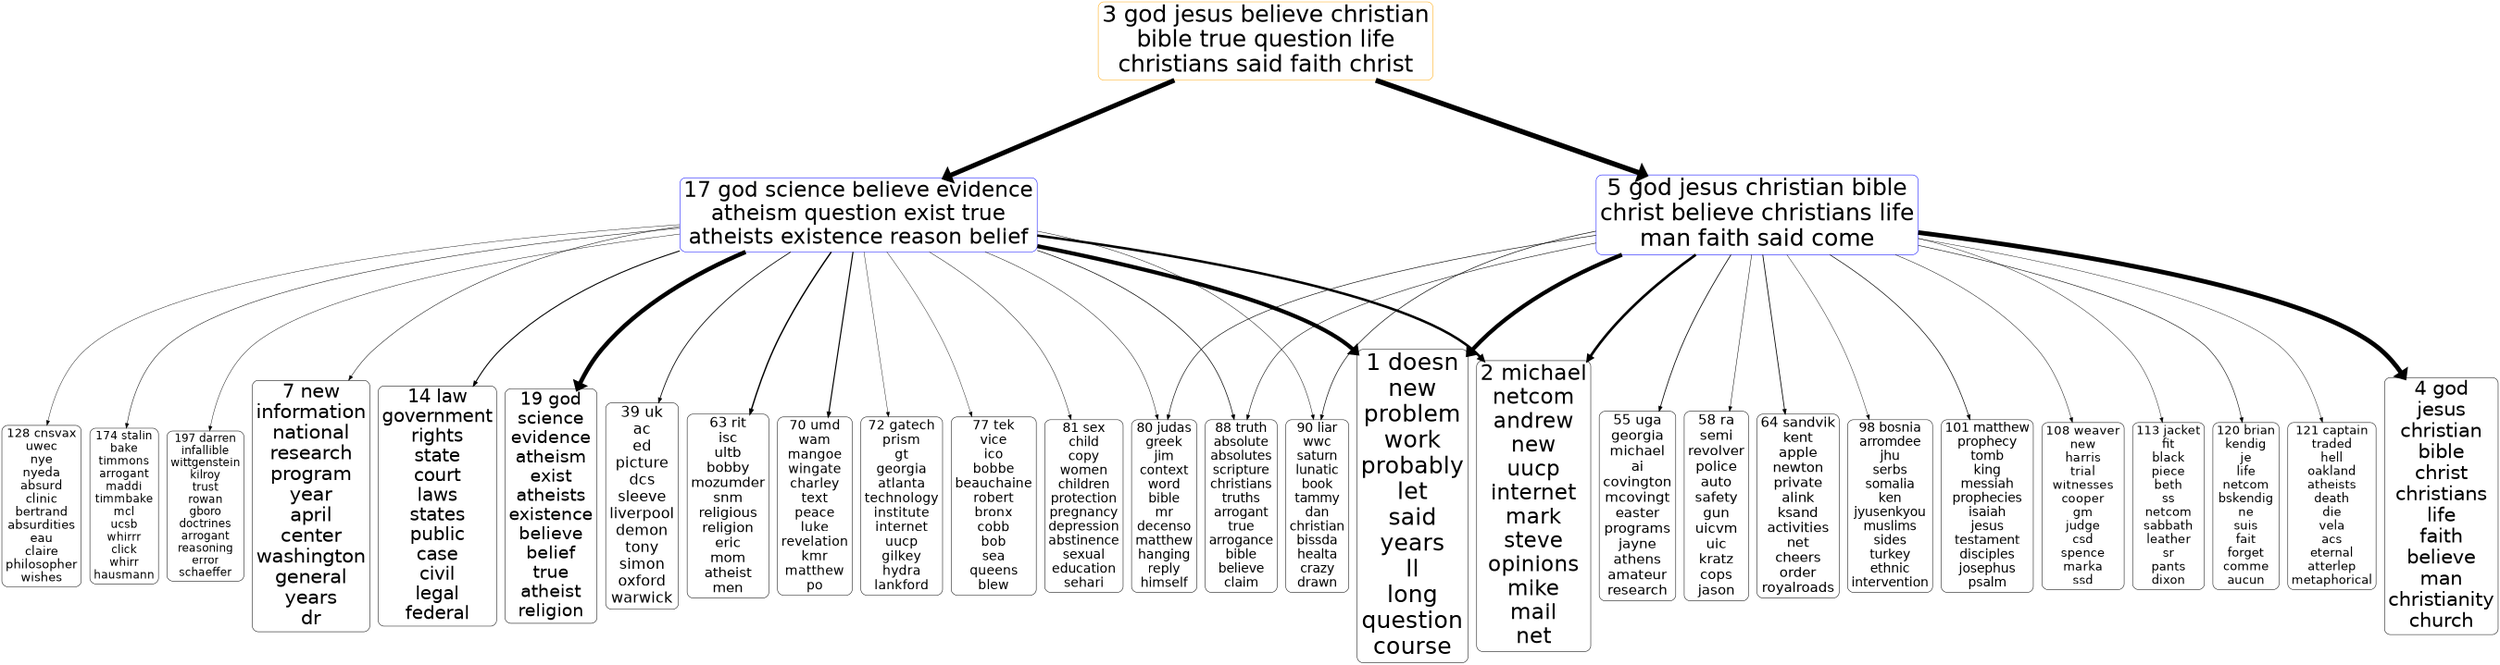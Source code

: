 digraph G {
size="18,18!";ranksep=4; ratio = auto; layers="1:2:3:4:5";
graph [fontname = "helvetica"];node [fontname = "helvetica"];edge [fontname = "helvetica"];ranksep=2.8;
"3_3" [ rank =3,fontsize =48.4599, shape=box, style="rounded", color=orange, label="3 god jesus believe christian
bible true question life
christians said faith christ"]
"3_3" -> "2_5" [penwidth=10.9848,dir=forward]
"2_5" [rank =4,fontsize =48.7646, shape=box, style="rounded", color=blue,label="5 god jesus christian bible
christ believe christians life
man faith said come"]
"3_3" -> "2_17" [penwidth=10.1637,dir=forward]
"2_17" [rank =4,fontsize =45.6348, shape=box, style="rounded", color=blue,label="17 god science believe evidence
atheism question exist true
atheists existence reason belief"]
"2_5" [ rank =2,fontsize =48.7646, shape=box, style="rounded", color=blue, label="5 god jesus christian bible
christ believe christians life
man faith said come"]
"2_5" -> "1_1" [penwidth=8.7148,dir=forward]
"1_1" [rank =3,fontsize =50, shape=box, style="rounded", color=black,label="1 doesn
new
problem
work
probably
let
said
years
ll
long
question
course"]
"2_5" -> "1_2" [penwidth=5.5705,dir=forward]
"1_2" [rank =3,fontsize =46.1741, shape=box, style="rounded", color=black,label="2 michael
netcom
andrew
new
uucp
internet
mark
steve
opinions
mike
mail
net"]
"2_5" -> "1_4" [penwidth=9.8213,dir=forward]
"1_4" [rank =3,fontsize =40.756, shape=box, style="rounded", color=black,label="4 god
jesus
christian
bible
christ
christians
life
faith
believe
man
christianity
church"]
"2_5" -> "1_55" [penwidth=1.5769,dir=forward]
"1_55" [rank =3,fontsize =29.6875, shape=box, style="rounded", color=black,label="55 uga
georgia
michael
ai
covington
mcovingt
easter
programs
jayne
athens
amateur
research"]
"2_5" -> "1_58" [penwidth=0.97648,dir=forward]
"1_58" [rank =3,fontsize =29.601, shape=box, style="rounded", color=black,label="58 ra
semi
revolver
police
auto
safety
gun
uicvm
uic
kratz
cops
jason"]
"2_5" -> "1_64" [penwidth=1.6528,dir=forward]
"1_64" [rank =3,fontsize =28.9778, shape=box, style="rounded", color=black,label="64 sandvik
kent
apple
newton
private
alink
ksand
activities
net
cheers
order
royalroads"]
"2_5" -> "1_80" [penwidth=1.2269,dir=forward]
"1_80" [rank =3,fontsize =27.6705, shape=box, style="rounded", color=black,label="80 judas
greek
jim
context
word
bible
mr
decenso
matthew
hanging
reply
himself"]
"2_5" -> "1_88" [penwidth=1.1088,dir=forward]
"1_88" [rank =3,fontsize =27.2275, shape=box, style="rounded", color=black,label="88 truth
absolute
absolutes
scripture
christians
truths
arrogant
true
arrogance
bible
believe
claim"]
"2_5" -> "1_90" [penwidth=1.2998,dir=forward]
"1_90" [rank =3,fontsize =27.1865, shape=box, style="rounded", color=black,label="90 liar
wwc
saturn
lunatic
book
tammy
dan
christian
bissda
healta
crazy
drawn"]
"2_5" -> "1_98" [penwidth=0.82315,dir=forward]
"1_98" [rank =3,fontsize =26.9347, shape=box, style="rounded", color=black,label="98 bosnia
arromdee
jhu
serbs
somalia
ken
jyusenkyou
muslims
sides
turkey
ethnic
intervention"]
"2_5" -> "1_101" [penwidth=1.3347,dir=forward]
"1_101" [rank =3,fontsize =26.8644, shape=box, style="rounded", color=black,label="101 matthew
prophecy
tomb
king
messiah
prophecies
isaiah
jesus
testament
disciples
josephus
psalm"]
"2_5" -> "1_108" [penwidth=0.91153,dir=forward]
"1_108" [rank =3,fontsize =26.5495, shape=box, style="rounded", color=black,label="108 weaver
new
harris
trial
witnesses
cooper
gm
judge
csd
spence
marka
ssd"]
"2_5" -> "1_113" [penwidth=0.85959,dir=forward]
"1_113" [rank =3,fontsize =26.2857, shape=box, style="rounded", color=black,label="113 jacket
fit
black
piece
beth
ss
netcom
sabbath
leather
sr
pants
dixon"]
"2_5" -> "1_120" [penwidth=1.1225,dir=forward]
"1_120" [rank =3,fontsize =26.1187, shape=box, style="rounded", color=black,label="120 brian
kendig
je
life
netcom
bskendig
ne
suis
fait
forget
comme
aucun"]
"2_5" -> "1_121" [penwidth=0.84157,dir=forward]
"1_121" [rank =3,fontsize =26.0965, shape=box, style="rounded", color=black,label="121 captain
traded
hell
oakland
atheists
death
die
vela
acs
eternal
atterlep
metaphorical"]
"2_17" [ rank =2,fontsize =45.6348, shape=box, style="rounded", color=blue, label="17 god science believe evidence
atheism question exist true
atheists existence reason belief"]
"2_17" -> "1_1" [penwidth=8.6385,dir=forward]
"1_1" [rank =3,fontsize =50, shape=box, style="rounded", color=black,label="1 doesn
new
problem
work
probably
let
said
years
ll
long
question
course"]
"2_17" -> "1_2" [penwidth=5.2765,dir=forward]
"1_2" [rank =3,fontsize =46.1741, shape=box, style="rounded", color=black,label="2 michael
netcom
andrew
new
uucp
internet
mark
steve
opinions
mike
mail
net"]
"2_17" -> "1_7" [penwidth=0.99683,dir=forward]
"1_7" [rank =3,fontsize =40.4508, shape=box, style="rounded", color=black,label="7 new
information
national
research
program
year
april
center
washington
general
years
dr"]
"2_17" -> "1_14" [penwidth=2.1241,dir=forward]
"1_14" [rank =3,fontsize =38.5467, shape=box, style="rounded", color=black,label="14 law
government
rights
state
court
laws
states
public
case
civil
legal
federal"]
"2_17" -> "1_19" [penwidth=9.2158,dir=forward]
"1_19" [rank =3,fontsize =37.284, shape=box, style="rounded", color=black,label="19 god
science
evidence
atheism
exist
atheists
existence
believe
belief
true
atheist
religion"]
"2_17" -> "1_39" [penwidth=1.631,dir=forward]
"1_39" [rank =3,fontsize =32.2729, shape=box, style="rounded", color=black,label="39 uk
ac
ed
picture
dcs
sleeve
liverpool
demon
tony
simon
oxford
warwick"]
"2_17" -> "1_63" [penwidth=2.9089,dir=forward]
"1_63" [rank =3,fontsize =29.2582, shape=box, style="rounded", color=black,label="63 rit
isc
ultb
bobby
mozumder
snm
religious
religion
eric
mom
atheist
men"]
"2_17" -> "1_70" [penwidth=2.345,dir=forward]
"1_70" [rank =3,fontsize =28.4291, shape=box, style="rounded", color=black,label="70 umd
wam
mangoe
wingate
charley
text
peace
luke
revelation
kmr
matthew
po"]
"2_17" -> "1_72" [penwidth=0.78953,dir=forward]
"1_72" [rank =3,fontsize =28.348, shape=box, style="rounded", color=black,label="72 gatech
prism
gt
georgia
atlanta
technology
institute
internet
uucp
gilkey
hydra
lankford"]
"2_17" -> "1_77" [penwidth=0.78953,dir=forward]
"1_77" [rank =3,fontsize =27.9694, shape=box, style="rounded", color=black,label="77 tek
vice
ico
bobbe
beauchaine
robert
bronx
cobb
bob
sea
queens
blew"]
"2_17" -> "1_80" [penwidth=0.89917,dir=forward]
"1_80" [rank =3,fontsize =27.6705, shape=box, style="rounded", color=black,label="80 judas
greek
jim
context
word
bible
mr
decenso
matthew
hanging
reply
himself"]
"2_17" -> "1_81" [penwidth=0.89917,dir=forward]
"1_81" [rank =3,fontsize =27.6331, shape=box, style="rounded", color=black,label="81 sex
child
copy
women
children
protection
pregnancy
depression
abstinence
sexual
education
sehari"]
"2_17" -> "1_88" [penwidth=1.3854,dir=forward]
"1_88" [rank =3,fontsize =27.2275, shape=box, style="rounded", color=black,label="88 truth
absolute
absolutes
scripture
christians
truths
arrogant
true
arrogance
bible
believe
claim"]
"2_17" -> "1_90" [penwidth=0.93286,dir=forward]
"1_90" [rank =3,fontsize =27.1865, shape=box, style="rounded", color=black,label="90 liar
wwc
saturn
lunatic
book
tammy
dan
christian
bissda
healta
crazy
drawn"]
"2_17" -> "1_128" [penwidth=0.82769,dir=forward]
"1_128" [rank =3,fontsize =25.7774, shape=box, style="rounded", color=black,label="128 cnsvax
uwec
nye
nyeda
absurd
clinic
bertrand
absurdities
eau
claire
philosopher
wishes"]
"2_17" -> "1_174" [penwidth=0.99683,dir=forward]
"1_174" [rank =3,fontsize =24.3463, shape=box, style="rounded", color=black,label="174 stalin
bake
timmons
arrogant
maddi
timmbake
mcl
ucsb
whirrr
click
whirr
hausmann"]
"2_17" -> "1_197" [penwidth=0.86417,dir=forward]
"1_197" [rank =3,fontsize =23.8891, shape=box, style="rounded", color=black,label="197 darren
infallible
wittgenstein
kilroy
trust
rowan
gboro
doctrines
arrogant
reasoning
error
schaeffer"]
{rank=same; "1_1" "1_2" "1_4" "1_55" "1_58" "1_64" "1_80" "1_88" "1_90" "1_98" "1_101" "1_108" "1_113" "1_120" "1_121" "1_1" "1_2" "1_7" "1_14" "1_19" "1_39" "1_63" "1_70" "1_72" "1_77" "1_80" "1_81" "1_88" "1_90" "1_128" "1_174" "1_197"}{rank=same; "2_5" "2_17" "2_5" "2_17"}{rank=same; "3_3"}{rank=same;}{rank=same;}}